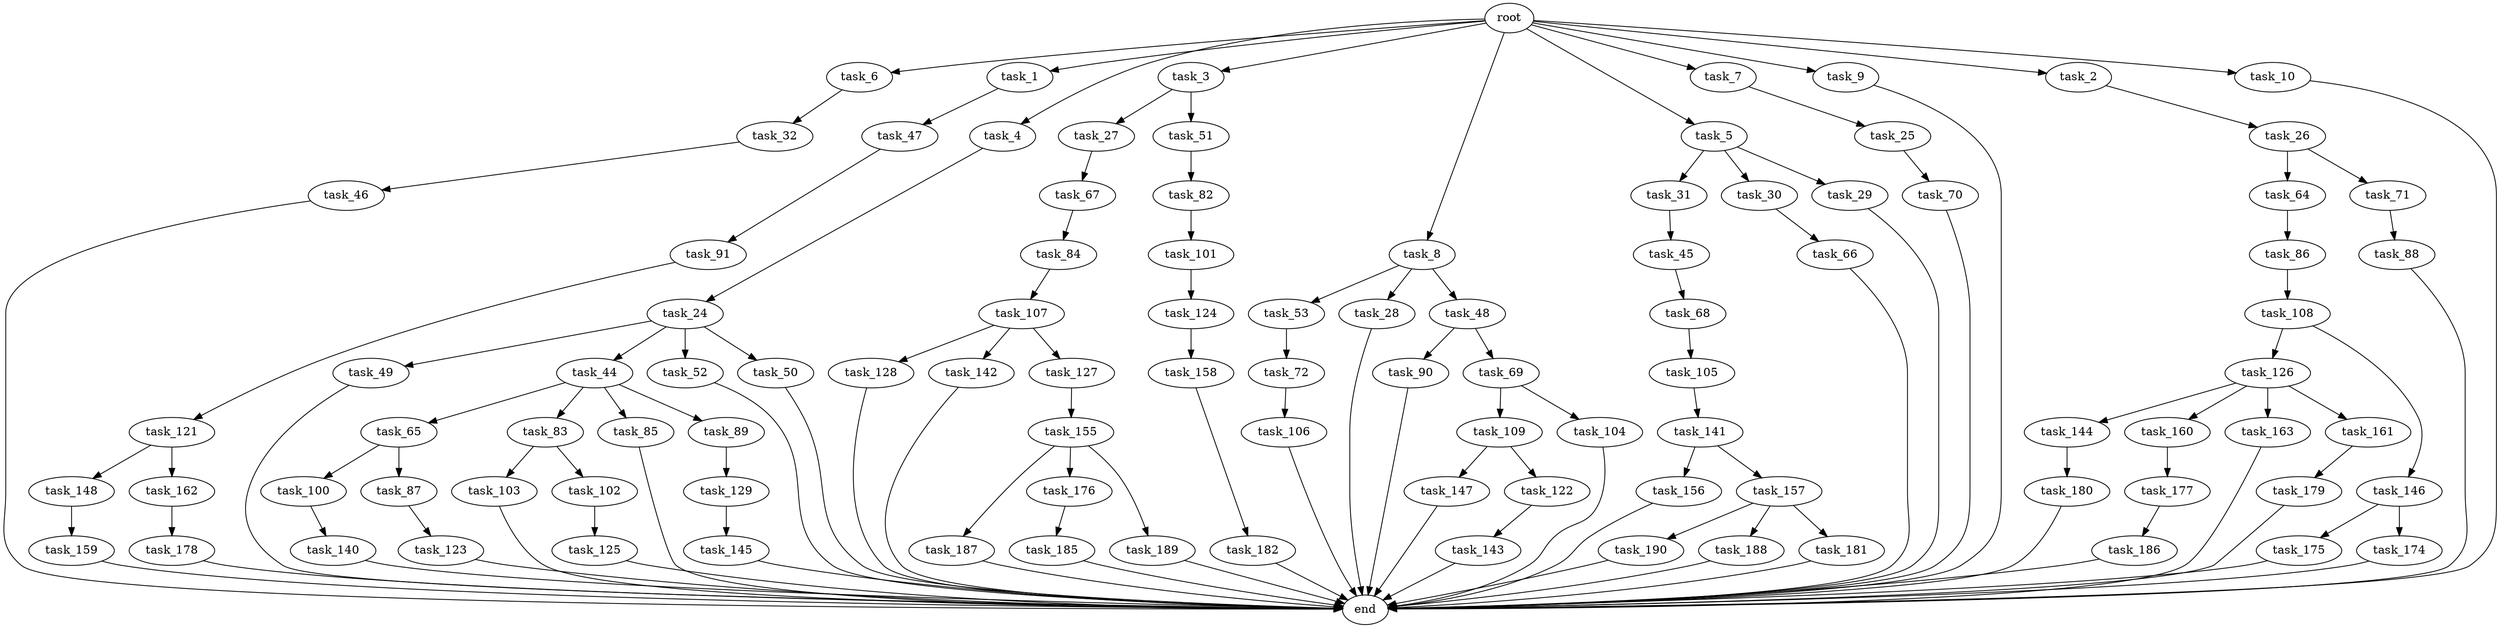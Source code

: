 digraph G {
  task_6 [size="1.024000"];
  task_91 [size="214748364.800000"];
  task_45 [size="214748364.800000"];
  task_187 [size="858993459.200000"];
  task_123 [size="77309411.328000"];
  task_107 [size="34359738.368000"];
  task_66 [size="34359738.368000"];
  task_1 [size="1.024000"];
  task_82 [size="695784701.952000"];
  task_159 [size="309237645.312000"];
  task_68 [size="858993459.200000"];
  task_190 [size="549755813.888000"];
  task_65 [size="858993459.200000"];
  task_83 [size="858993459.200000"];
  task_72 [size="309237645.312000"];
  root [size="0.000000"];
  task_178 [size="137438953.472000"];
  task_176 [size="858993459.200000"];
  task_179 [size="420906795.008000"];
  task_144 [size="137438953.472000"];
  task_148 [size="420906795.008000"];
  task_4 [size="1.024000"];
  task_3 [size="1.024000"];
  task_86 [size="549755813.888000"];
  task_147 [size="420906795.008000"];
  task_189 [size="858993459.200000"];
  task_85 [size="858993459.200000"];
  task_101 [size="214748364.800000"];
  task_182 [size="858993459.200000"];
  task_8 [size="1.024000"];
  task_27 [size="214748364.800000"];
  task_109 [size="309237645.312000"];
  task_177 [size="420906795.008000"];
  task_5 [size="1.024000"];
  task_32 [size="137438953.472000"];
  task_24 [size="34359738.368000"];
  task_49 [size="420906795.008000"];
  task_145 [size="858993459.200000"];
  task_128 [size="695784701.952000"];
  task_44 [size="420906795.008000"];
  task_88 [size="77309411.328000"];
  task_100 [size="77309411.328000"];
  task_7 [size="1.024000"];
  task_188 [size="549755813.888000"];
  task_53 [size="695784701.952000"];
  task_25 [size="34359738.368000"];
  task_155 [size="695784701.952000"];
  task_51 [size="214748364.800000"];
  task_31 [size="695784701.952000"];
  task_186 [size="34359738.368000"];
  task_28 [size="695784701.952000"];
  task_142 [size="695784701.952000"];
  task_9 [size="1.024000"];
  task_180 [size="858993459.200000"];
  task_121 [size="137438953.472000"];
  task_175 [size="549755813.888000"];
  task_141 [size="34359738.368000"];
  task_90 [size="695784701.952000"];
  task_162 [size="420906795.008000"];
  task_26 [size="309237645.312000"];
  task_143 [size="137438953.472000"];
  task_2 [size="1.024000"];
  task_106 [size="214748364.800000"];
  task_105 [size="137438953.472000"];
  task_129 [size="309237645.312000"];
  task_52 [size="420906795.008000"];
  task_87 [size="77309411.328000"];
  task_50 [size="420906795.008000"];
  task_122 [size="420906795.008000"];
  task_104 [size="309237645.312000"];
  task_158 [size="309237645.312000"];
  task_160 [size="137438953.472000"];
  task_174 [size="549755813.888000"];
  task_103 [size="309237645.312000"];
  task_127 [size="695784701.952000"];
  task_70 [size="34359738.368000"];
  task_30 [size="695784701.952000"];
  task_156 [size="695784701.952000"];
  task_67 [size="309237645.312000"];
  task_48 [size="695784701.952000"];
  task_10 [size="1.024000"];
  task_185 [size="214748364.800000"];
  task_140 [size="137438953.472000"];
  task_64 [size="309237645.312000"];
  task_163 [size="137438953.472000"];
  task_29 [size="695784701.952000"];
  task_84 [size="309237645.312000"];
  task_102 [size="309237645.312000"];
  task_181 [size="549755813.888000"];
  task_161 [size="137438953.472000"];
  task_47 [size="858993459.200000"];
  task_69 [size="695784701.952000"];
  task_126 [size="137438953.472000"];
  task_108 [size="137438953.472000"];
  end [size="0.000000"];
  task_71 [size="309237645.312000"];
  task_89 [size="858993459.200000"];
  task_46 [size="137438953.472000"];
  task_146 [size="137438953.472000"];
  task_124 [size="77309411.328000"];
  task_125 [size="214748364.800000"];
  task_157 [size="695784701.952000"];

  task_6 -> task_32 [size="134217728.000000"];
  task_91 -> task_121 [size="134217728.000000"];
  task_45 -> task_68 [size="838860800.000000"];
  task_187 -> end [size="1.000000"];
  task_123 -> end [size="1.000000"];
  task_107 -> task_128 [size="679477248.000000"];
  task_107 -> task_142 [size="679477248.000000"];
  task_107 -> task_127 [size="679477248.000000"];
  task_66 -> end [size="1.000000"];
  task_1 -> task_47 [size="838860800.000000"];
  task_82 -> task_101 [size="209715200.000000"];
  task_159 -> end [size="1.000000"];
  task_68 -> task_105 [size="134217728.000000"];
  task_190 -> end [size="1.000000"];
  task_65 -> task_87 [size="75497472.000000"];
  task_65 -> task_100 [size="75497472.000000"];
  task_83 -> task_103 [size="301989888.000000"];
  task_83 -> task_102 [size="301989888.000000"];
  task_72 -> task_106 [size="209715200.000000"];
  root -> task_2 [size="1.000000"];
  root -> task_6 [size="1.000000"];
  root -> task_7 [size="1.000000"];
  root -> task_4 [size="1.000000"];
  root -> task_3 [size="1.000000"];
  root -> task_5 [size="1.000000"];
  root -> task_1 [size="1.000000"];
  root -> task_8 [size="1.000000"];
  root -> task_9 [size="1.000000"];
  root -> task_10 [size="1.000000"];
  task_178 -> end [size="1.000000"];
  task_176 -> task_185 [size="209715200.000000"];
  task_179 -> end [size="1.000000"];
  task_144 -> task_180 [size="838860800.000000"];
  task_148 -> task_159 [size="301989888.000000"];
  task_4 -> task_24 [size="33554432.000000"];
  task_3 -> task_27 [size="209715200.000000"];
  task_3 -> task_51 [size="209715200.000000"];
  task_86 -> task_108 [size="134217728.000000"];
  task_147 -> end [size="1.000000"];
  task_189 -> end [size="1.000000"];
  task_85 -> end [size="1.000000"];
  task_101 -> task_124 [size="75497472.000000"];
  task_182 -> end [size="1.000000"];
  task_8 -> task_48 [size="679477248.000000"];
  task_8 -> task_53 [size="679477248.000000"];
  task_8 -> task_28 [size="679477248.000000"];
  task_27 -> task_67 [size="301989888.000000"];
  task_109 -> task_122 [size="411041792.000000"];
  task_109 -> task_147 [size="411041792.000000"];
  task_177 -> task_186 [size="33554432.000000"];
  task_5 -> task_29 [size="679477248.000000"];
  task_5 -> task_31 [size="679477248.000000"];
  task_5 -> task_30 [size="679477248.000000"];
  task_32 -> task_46 [size="134217728.000000"];
  task_24 -> task_50 [size="411041792.000000"];
  task_24 -> task_52 [size="411041792.000000"];
  task_24 -> task_44 [size="411041792.000000"];
  task_24 -> task_49 [size="411041792.000000"];
  task_49 -> end [size="1.000000"];
  task_145 -> end [size="1.000000"];
  task_128 -> end [size="1.000000"];
  task_44 -> task_65 [size="838860800.000000"];
  task_44 -> task_89 [size="838860800.000000"];
  task_44 -> task_85 [size="838860800.000000"];
  task_44 -> task_83 [size="838860800.000000"];
  task_88 -> end [size="1.000000"];
  task_100 -> task_140 [size="134217728.000000"];
  task_7 -> task_25 [size="33554432.000000"];
  task_188 -> end [size="1.000000"];
  task_53 -> task_72 [size="301989888.000000"];
  task_25 -> task_70 [size="33554432.000000"];
  task_155 -> task_187 [size="838860800.000000"];
  task_155 -> task_176 [size="838860800.000000"];
  task_155 -> task_189 [size="838860800.000000"];
  task_51 -> task_82 [size="679477248.000000"];
  task_31 -> task_45 [size="209715200.000000"];
  task_186 -> end [size="1.000000"];
  task_28 -> end [size="1.000000"];
  task_142 -> end [size="1.000000"];
  task_9 -> end [size="1.000000"];
  task_180 -> end [size="1.000000"];
  task_121 -> task_162 [size="411041792.000000"];
  task_121 -> task_148 [size="411041792.000000"];
  task_175 -> end [size="1.000000"];
  task_141 -> task_156 [size="679477248.000000"];
  task_141 -> task_157 [size="679477248.000000"];
  task_90 -> end [size="1.000000"];
  task_162 -> task_178 [size="134217728.000000"];
  task_26 -> task_71 [size="301989888.000000"];
  task_26 -> task_64 [size="301989888.000000"];
  task_143 -> end [size="1.000000"];
  task_2 -> task_26 [size="301989888.000000"];
  task_106 -> end [size="1.000000"];
  task_105 -> task_141 [size="33554432.000000"];
  task_129 -> task_145 [size="838860800.000000"];
  task_52 -> end [size="1.000000"];
  task_87 -> task_123 [size="75497472.000000"];
  task_50 -> end [size="1.000000"];
  task_122 -> task_143 [size="134217728.000000"];
  task_104 -> end [size="1.000000"];
  task_158 -> task_182 [size="838860800.000000"];
  task_160 -> task_177 [size="411041792.000000"];
  task_174 -> end [size="1.000000"];
  task_103 -> end [size="1.000000"];
  task_127 -> task_155 [size="679477248.000000"];
  task_70 -> end [size="1.000000"];
  task_30 -> task_66 [size="33554432.000000"];
  task_156 -> end [size="1.000000"];
  task_67 -> task_84 [size="301989888.000000"];
  task_48 -> task_69 [size="679477248.000000"];
  task_48 -> task_90 [size="679477248.000000"];
  task_10 -> end [size="1.000000"];
  task_185 -> end [size="1.000000"];
  task_140 -> end [size="1.000000"];
  task_64 -> task_86 [size="536870912.000000"];
  task_163 -> end [size="1.000000"];
  task_29 -> end [size="1.000000"];
  task_84 -> task_107 [size="33554432.000000"];
  task_102 -> task_125 [size="209715200.000000"];
  task_181 -> end [size="1.000000"];
  task_161 -> task_179 [size="411041792.000000"];
  task_47 -> task_91 [size="209715200.000000"];
  task_69 -> task_109 [size="301989888.000000"];
  task_69 -> task_104 [size="301989888.000000"];
  task_126 -> task_144 [size="134217728.000000"];
  task_126 -> task_161 [size="134217728.000000"];
  task_126 -> task_163 [size="134217728.000000"];
  task_126 -> task_160 [size="134217728.000000"];
  task_108 -> task_126 [size="134217728.000000"];
  task_108 -> task_146 [size="134217728.000000"];
  task_71 -> task_88 [size="75497472.000000"];
  task_89 -> task_129 [size="301989888.000000"];
  task_46 -> end [size="1.000000"];
  task_146 -> task_174 [size="536870912.000000"];
  task_146 -> task_175 [size="536870912.000000"];
  task_124 -> task_158 [size="301989888.000000"];
  task_125 -> end [size="1.000000"];
  task_157 -> task_190 [size="536870912.000000"];
  task_157 -> task_181 [size="536870912.000000"];
  task_157 -> task_188 [size="536870912.000000"];
}
